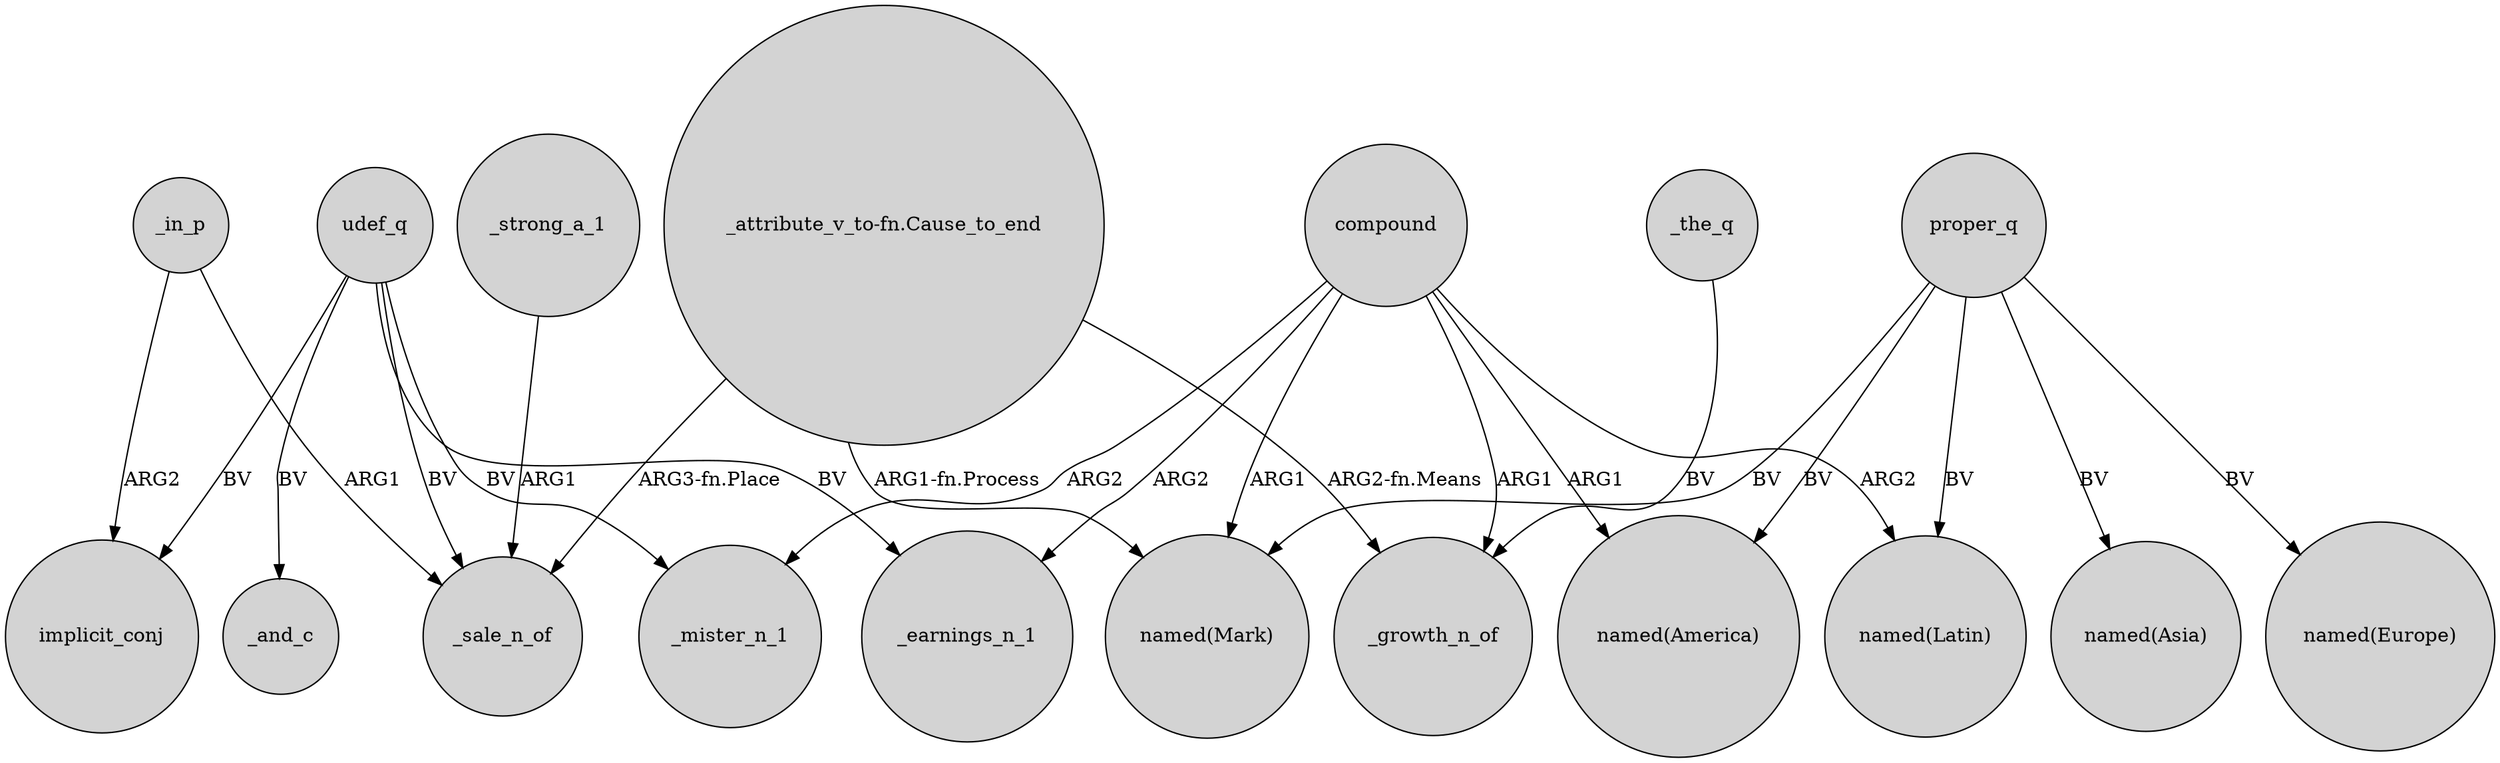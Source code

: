 digraph {
	node [shape=circle style=filled]
	"_attribute_v_to-fn.Cause_to_end" -> "named(Mark)" [label="ARG1-fn.Process"]
	compound -> _mister_n_1 [label=ARG2]
	compound -> "named(America)" [label=ARG1]
	proper_q -> "named(Europe)" [label=BV]
	_in_p -> implicit_conj [label=ARG2]
	proper_q -> "named(America)" [label=BV]
	"_attribute_v_to-fn.Cause_to_end" -> _sale_n_of [label="ARG3-fn.Place"]
	udef_q -> _sale_n_of [label=BV]
	udef_q -> _and_c [label=BV]
	compound -> "named(Mark)" [label=ARG1]
	udef_q -> _mister_n_1 [label=BV]
	_in_p -> _sale_n_of [label=ARG1]
	compound -> _earnings_n_1 [label=ARG2]
	udef_q -> _earnings_n_1 [label=BV]
	proper_q -> "named(Latin)" [label=BV]
	proper_q -> "named(Mark)" [label=BV]
	_the_q -> _growth_n_of [label=BV]
	proper_q -> "named(Asia)" [label=BV]
	compound -> _growth_n_of [label=ARG1]
	_strong_a_1 -> _sale_n_of [label=ARG1]
	"_attribute_v_to-fn.Cause_to_end" -> _growth_n_of [label="ARG2-fn.Means"]
	udef_q -> implicit_conj [label=BV]
	compound -> "named(Latin)" [label=ARG2]
}
